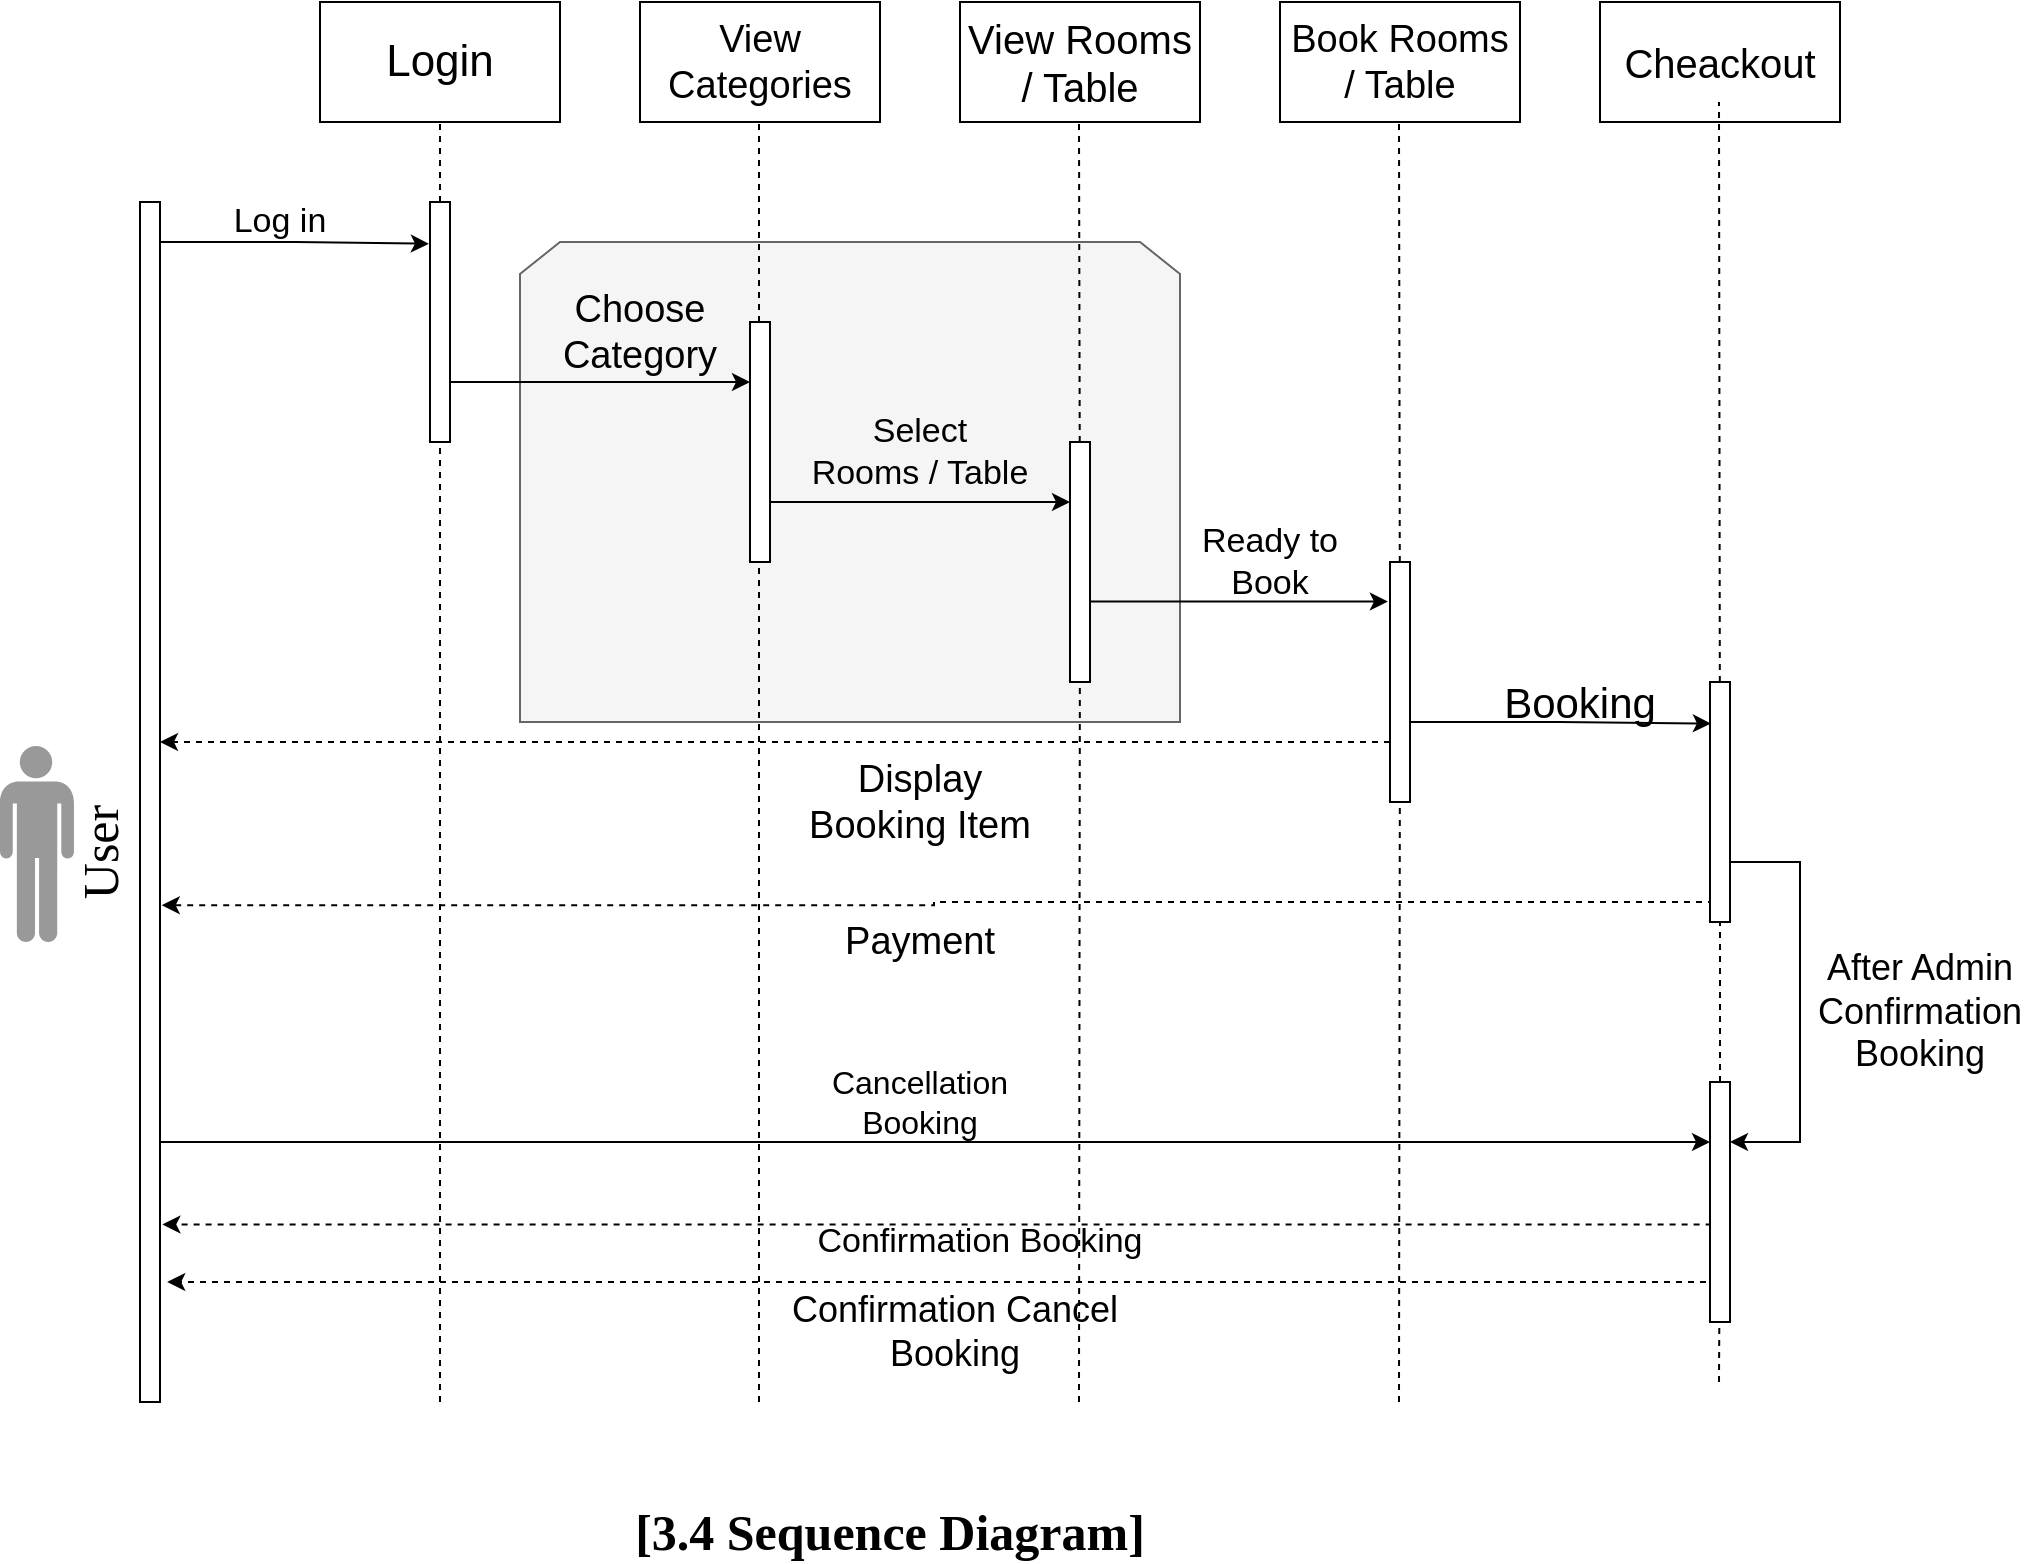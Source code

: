 <mxfile version="20.3.0" type="device"><diagram id="N7is90yInLTzJKxYAo6C" name="Page-1"><mxGraphModel dx="1038" dy="641" grid="1" gridSize="10" guides="1" tooltips="1" connect="1" arrows="1" fold="1" page="1" pageScale="1" pageWidth="850" pageHeight="1100" math="0" shadow="0"><root><mxCell id="0"/><mxCell id="1" parent="0"/><mxCell id="68vRvjHoxnwsbrqWAtcw-69" value="" style="shape=loopLimit;whiteSpace=wrap;html=1;fillColor=#f5f5f5;rounded=0;shadow=0;sketch=0;strokeColor=#666666;fontColor=#333333;" parent="1" vertex="1"><mxGeometry x="260" y="220" width="330" height="240" as="geometry"/></mxCell><mxCell id="68vRvjHoxnwsbrqWAtcw-58" style="edgeStyle=orthogonalEdgeStyle;rounded=0;orthogonalLoop=1;jettySize=auto;html=1;exitX=1;exitY=0;exitDx=0;exitDy=0;entryX=-0.058;entryY=0.174;entryDx=0;entryDy=0;entryPerimeter=0;" parent="1" source="68vRvjHoxnwsbrqWAtcw-1" target="68vRvjHoxnwsbrqWAtcw-15" edge="1"><mxGeometry relative="1" as="geometry"><Array as="points"><mxPoint x="80" y="220"/><mxPoint x="148" y="220"/></Array></mxGeometry></mxCell><mxCell id="OMs9hmOqxJFvBhm0xCfZ-1" style="edgeStyle=orthogonalEdgeStyle;rounded=0;orthogonalLoop=1;jettySize=auto;html=1;exitX=1;exitY=0.75;exitDx=0;exitDy=0;entryX=0;entryY=0.25;entryDx=0;entryDy=0;" parent="1" source="68vRvjHoxnwsbrqWAtcw-1" target="68vRvjHoxnwsbrqWAtcw-62" edge="1"><mxGeometry relative="1" as="geometry"><Array as="points"><mxPoint x="80" y="670"/></Array></mxGeometry></mxCell><mxCell id="68vRvjHoxnwsbrqWAtcw-1" value="" style="rounded=0;whiteSpace=wrap;html=1;" parent="1" vertex="1"><mxGeometry x="70" y="200" width="10" height="600" as="geometry"/></mxCell><mxCell id="68vRvjHoxnwsbrqWAtcw-2" value="Login" style="rounded=0;whiteSpace=wrap;html=1;fontSize=22;" parent="1" vertex="1"><mxGeometry x="160" y="100" width="120" height="60" as="geometry"/></mxCell><mxCell id="68vRvjHoxnwsbrqWAtcw-3" value="View Categories" style="rounded=0;whiteSpace=wrap;html=1;fontSize=19;" parent="1" vertex="1"><mxGeometry x="320" y="100" width="120" height="60" as="geometry"/></mxCell><mxCell id="68vRvjHoxnwsbrqWAtcw-4" value="View Rooms / Table" style="rounded=0;whiteSpace=wrap;html=1;fontSize=20;" parent="1" vertex="1"><mxGeometry x="480" y="100" width="120" height="60" as="geometry"/></mxCell><mxCell id="68vRvjHoxnwsbrqWAtcw-5" value="Book Rooms / Table" style="rounded=0;whiteSpace=wrap;html=1;fontSize=19;" parent="1" vertex="1"><mxGeometry x="640" y="100" width="120" height="60" as="geometry"/></mxCell><mxCell id="68vRvjHoxnwsbrqWAtcw-6" value="Cheackout" style="rounded=0;whiteSpace=wrap;html=1;fontSize=20;" parent="1" vertex="1"><mxGeometry x="800" y="100" width="120" height="60" as="geometry"/></mxCell><mxCell id="68vRvjHoxnwsbrqWAtcw-9" value="" style="endArrow=none;dashed=1;html=1;rounded=0;startArrow=none;" parent="1" source="68vRvjHoxnwsbrqWAtcw-15" edge="1"><mxGeometry width="50" height="50" relative="1" as="geometry"><mxPoint x="220" y="800" as="sourcePoint"/><mxPoint x="220" y="160" as="targetPoint"/></mxGeometry></mxCell><mxCell id="68vRvjHoxnwsbrqWAtcw-11" value="" style="endArrow=none;dashed=1;html=1;rounded=0;" parent="1" edge="1"><mxGeometry width="50" height="50" relative="1" as="geometry"><mxPoint x="379.5" y="800" as="sourcePoint"/><mxPoint x="379.5" y="160" as="targetPoint"/></mxGeometry></mxCell><mxCell id="68vRvjHoxnwsbrqWAtcw-12" value="" style="endArrow=none;dashed=1;html=1;rounded=0;startArrow=none;" parent="1" source="68vRvjHoxnwsbrqWAtcw-29" edge="1"><mxGeometry width="50" height="50" relative="1" as="geometry"><mxPoint x="539.5" y="800" as="sourcePoint"/><mxPoint x="539.5" y="160" as="targetPoint"/></mxGeometry></mxCell><mxCell id="68vRvjHoxnwsbrqWAtcw-13" value="" style="endArrow=none;dashed=1;html=1;rounded=0;startArrow=none;" parent="1" source="68vRvjHoxnwsbrqWAtcw-33" edge="1"><mxGeometry width="50" height="50" relative="1" as="geometry"><mxPoint x="699.5" y="800" as="sourcePoint"/><mxPoint x="699.5" y="160" as="targetPoint"/></mxGeometry></mxCell><mxCell id="68vRvjHoxnwsbrqWAtcw-14" value="" style="endArrow=none;dashed=1;html=1;rounded=0;startArrow=none;" parent="1" source="68vRvjHoxnwsbrqWAtcw-34" edge="1"><mxGeometry width="50" height="50" relative="1" as="geometry"><mxPoint x="859.5" y="790" as="sourcePoint"/><mxPoint x="859.5" y="150" as="targetPoint"/></mxGeometry></mxCell><mxCell id="68vRvjHoxnwsbrqWAtcw-60" style="edgeStyle=orthogonalEdgeStyle;rounded=0;orthogonalLoop=1;jettySize=auto;html=1;exitX=1;exitY=0.75;exitDx=0;exitDy=0;entryX=0;entryY=0.25;entryDx=0;entryDy=0;" parent="1" source="68vRvjHoxnwsbrqWAtcw-15" target="68vRvjHoxnwsbrqWAtcw-26" edge="1"><mxGeometry relative="1" as="geometry"/></mxCell><mxCell id="68vRvjHoxnwsbrqWAtcw-15" value="" style="rounded=0;whiteSpace=wrap;html=1;" parent="1" vertex="1"><mxGeometry x="215" y="200" width="10" height="120" as="geometry"/></mxCell><mxCell id="68vRvjHoxnwsbrqWAtcw-16" value="" style="endArrow=none;dashed=1;html=1;rounded=0;" parent="1" target="68vRvjHoxnwsbrqWAtcw-15" edge="1"><mxGeometry width="50" height="50" relative="1" as="geometry"><mxPoint x="220" y="800.0" as="sourcePoint"/><mxPoint x="220" y="160" as="targetPoint"/></mxGeometry></mxCell><mxCell id="68vRvjHoxnwsbrqWAtcw-19" value="Log in" style="text;html=1;strokeColor=none;fillColor=none;align=center;verticalAlign=middle;whiteSpace=wrap;rounded=0;fontSize=17;" parent="1" vertex="1"><mxGeometry x="110" y="200" width="60" height="20" as="geometry"/></mxCell><mxCell id="68vRvjHoxnwsbrqWAtcw-61" style="edgeStyle=orthogonalEdgeStyle;rounded=0;orthogonalLoop=1;jettySize=auto;html=1;exitX=1;exitY=0.75;exitDx=0;exitDy=0;entryX=0;entryY=0.25;entryDx=0;entryDy=0;" parent="1" source="68vRvjHoxnwsbrqWAtcw-26" target="68vRvjHoxnwsbrqWAtcw-29" edge="1"><mxGeometry relative="1" as="geometry"/></mxCell><mxCell id="68vRvjHoxnwsbrqWAtcw-26" value="" style="rounded=0;whiteSpace=wrap;html=1;" parent="1" vertex="1"><mxGeometry x="375" y="260" width="10" height="120" as="geometry"/></mxCell><mxCell id="68vRvjHoxnwsbrqWAtcw-28" value="Choose Category" style="text;html=1;strokeColor=none;fillColor=none;align=center;verticalAlign=middle;whiteSpace=wrap;rounded=0;fontSize=19;" parent="1" vertex="1"><mxGeometry x="290" y="250" width="60" height="30" as="geometry"/></mxCell><mxCell id="68vRvjHoxnwsbrqWAtcw-56" style="edgeStyle=orthogonalEdgeStyle;rounded=0;orthogonalLoop=1;jettySize=auto;html=1;exitX=1;exitY=0.75;exitDx=0;exitDy=0;entryX=-0.107;entryY=0.165;entryDx=0;entryDy=0;entryPerimeter=0;" parent="1" source="68vRvjHoxnwsbrqWAtcw-29" target="68vRvjHoxnwsbrqWAtcw-33" edge="1"><mxGeometry relative="1" as="geometry"><Array as="points"><mxPoint x="545" y="400"/></Array></mxGeometry></mxCell><mxCell id="68vRvjHoxnwsbrqWAtcw-29" value="" style="rounded=0;whiteSpace=wrap;html=1;" parent="1" vertex="1"><mxGeometry x="535" y="320" width="10" height="120" as="geometry"/></mxCell><mxCell id="68vRvjHoxnwsbrqWAtcw-30" value="" style="endArrow=none;dashed=1;html=1;rounded=0;" parent="1" target="68vRvjHoxnwsbrqWAtcw-29" edge="1"><mxGeometry width="50" height="50" relative="1" as="geometry"><mxPoint x="539.5" y="800" as="sourcePoint"/><mxPoint x="539.5" y="160" as="targetPoint"/></mxGeometry></mxCell><mxCell id="68vRvjHoxnwsbrqWAtcw-32" value="Select&lt;br style=&quot;font-size: 17px;&quot;&gt;Rooms / Table" style="text;html=1;strokeColor=none;fillColor=none;align=center;verticalAlign=middle;whiteSpace=wrap;rounded=0;fontSize=17;" parent="1" vertex="1"><mxGeometry x="390" y="310" width="140" height="30" as="geometry"/></mxCell><mxCell id="68vRvjHoxnwsbrqWAtcw-64" style="edgeStyle=orthogonalEdgeStyle;rounded=0;orthogonalLoop=1;jettySize=auto;html=1;exitX=1;exitY=0.75;exitDx=0;exitDy=0;entryX=1;entryY=0.25;entryDx=0;entryDy=0;" parent="1" source="68vRvjHoxnwsbrqWAtcw-34" target="68vRvjHoxnwsbrqWAtcw-62" edge="1"><mxGeometry relative="1" as="geometry"><Array as="points"><mxPoint x="900" y="530"/><mxPoint x="900" y="670"/></Array></mxGeometry></mxCell><mxCell id="68vRvjHoxnwsbrqWAtcw-66" style="edgeStyle=orthogonalEdgeStyle;rounded=0;orthogonalLoop=1;jettySize=auto;html=1;exitX=0;exitY=0.75;exitDx=0;exitDy=0;entryX=1.087;entryY=0.586;entryDx=0;entryDy=0;entryPerimeter=0;dashed=1;" parent="1" source="68vRvjHoxnwsbrqWAtcw-34" target="68vRvjHoxnwsbrqWAtcw-1" edge="1"><mxGeometry relative="1" as="geometry"><Array as="points"><mxPoint x="855" y="550"/><mxPoint x="467" y="550"/><mxPoint x="467" y="552"/></Array></mxGeometry></mxCell><mxCell id="68vRvjHoxnwsbrqWAtcw-34" value="" style="rounded=0;whiteSpace=wrap;html=1;" parent="1" vertex="1"><mxGeometry x="855" y="440" width="10" height="120" as="geometry"/></mxCell><mxCell id="68vRvjHoxnwsbrqWAtcw-35" value="" style="endArrow=none;dashed=1;html=1;rounded=0;startArrow=none;" parent="1" source="68vRvjHoxnwsbrqWAtcw-62" target="68vRvjHoxnwsbrqWAtcw-34" edge="1"><mxGeometry width="50" height="50" relative="1" as="geometry"><mxPoint x="859.5" y="790" as="sourcePoint"/><mxPoint x="859.5" y="150" as="targetPoint"/></mxGeometry></mxCell><mxCell id="68vRvjHoxnwsbrqWAtcw-38" value="Ready to Book" style="text;html=1;strokeColor=none;fillColor=none;align=center;verticalAlign=middle;whiteSpace=wrap;rounded=0;fontSize=17;" parent="1" vertex="1"><mxGeometry x="590" y="370" width="90" height="20" as="geometry"/></mxCell><mxCell id="68vRvjHoxnwsbrqWAtcw-39" value="Booking" style="text;html=1;strokeColor=none;fillColor=none;align=center;verticalAlign=middle;whiteSpace=wrap;rounded=0;fontSize=21;" parent="1" vertex="1"><mxGeometry x="760" y="440" width="60" height="20" as="geometry"/></mxCell><mxCell id="68vRvjHoxnwsbrqWAtcw-57" style="edgeStyle=orthogonalEdgeStyle;rounded=0;orthogonalLoop=1;jettySize=auto;html=1;exitX=1;exitY=0.75;exitDx=0;exitDy=0;entryX=0.042;entryY=0.173;entryDx=0;entryDy=0;entryPerimeter=0;" parent="1" source="68vRvjHoxnwsbrqWAtcw-33" target="68vRvjHoxnwsbrqWAtcw-34" edge="1"><mxGeometry relative="1" as="geometry"><Array as="points"><mxPoint x="705" y="460"/><mxPoint x="780" y="460"/></Array></mxGeometry></mxCell><mxCell id="68vRvjHoxnwsbrqWAtcw-68" style="edgeStyle=orthogonalEdgeStyle;rounded=0;orthogonalLoop=1;jettySize=auto;html=1;exitX=0;exitY=0.75;exitDx=0;exitDy=0;entryX=1;entryY=0.45;entryDx=0;entryDy=0;entryPerimeter=0;dashed=1;" parent="1" source="68vRvjHoxnwsbrqWAtcw-33" target="68vRvjHoxnwsbrqWAtcw-1" edge="1"><mxGeometry relative="1" as="geometry"/></mxCell><mxCell id="68vRvjHoxnwsbrqWAtcw-33" value="" style="rounded=0;whiteSpace=wrap;html=1;" parent="1" vertex="1"><mxGeometry x="695" y="380" width="10" height="120" as="geometry"/></mxCell><mxCell id="68vRvjHoxnwsbrqWAtcw-47" value="" style="endArrow=none;dashed=1;html=1;rounded=0;" parent="1" target="68vRvjHoxnwsbrqWAtcw-33" edge="1"><mxGeometry width="50" height="50" relative="1" as="geometry"><mxPoint x="699.5" y="800" as="sourcePoint"/><mxPoint x="699.5" y="160" as="targetPoint"/></mxGeometry></mxCell><mxCell id="OMs9hmOqxJFvBhm0xCfZ-3" style="edgeStyle=orthogonalEdgeStyle;rounded=0;orthogonalLoop=1;jettySize=auto;html=1;exitX=0;exitY=0.75;exitDx=0;exitDy=0;entryX=1.12;entryY=0.852;entryDx=0;entryDy=0;entryPerimeter=0;dashed=1;" parent="1" source="68vRvjHoxnwsbrqWAtcw-62" target="68vRvjHoxnwsbrqWAtcw-1" edge="1"><mxGeometry relative="1" as="geometry"><Array as="points"><mxPoint x="855" y="711"/></Array></mxGeometry></mxCell><mxCell id="OMs9hmOqxJFvBhm0xCfZ-4" style="edgeStyle=orthogonalEdgeStyle;rounded=0;orthogonalLoop=1;jettySize=auto;html=1;exitX=0;exitY=0.75;exitDx=0;exitDy=0;entryX=1.36;entryY=0.9;entryDx=0;entryDy=0;entryPerimeter=0;dashed=1;" parent="1" source="68vRvjHoxnwsbrqWAtcw-62" target="68vRvjHoxnwsbrqWAtcw-1" edge="1"><mxGeometry relative="1" as="geometry"><Array as="points"><mxPoint x="855" y="740"/></Array></mxGeometry></mxCell><mxCell id="68vRvjHoxnwsbrqWAtcw-62" value="" style="rounded=0;whiteSpace=wrap;html=1;" parent="1" vertex="1"><mxGeometry x="855" y="640" width="10" height="120" as="geometry"/></mxCell><mxCell id="68vRvjHoxnwsbrqWAtcw-63" value="" style="endArrow=none;dashed=1;html=1;rounded=0;" parent="1" target="68vRvjHoxnwsbrqWAtcw-62" edge="1"><mxGeometry width="50" height="50" relative="1" as="geometry"><mxPoint x="859.5" y="790.0" as="sourcePoint"/><mxPoint x="859.897" y="560.0" as="targetPoint"/></mxGeometry></mxCell><mxCell id="68vRvjHoxnwsbrqWAtcw-65" value="After Admin Confirmation Booking" style="text;html=1;strokeColor=none;fillColor=none;align=center;verticalAlign=middle;whiteSpace=wrap;rounded=0;fontSize=18;" parent="1" vertex="1"><mxGeometry x="900" y="590" width="120" height="30" as="geometry"/></mxCell><mxCell id="68vRvjHoxnwsbrqWAtcw-71" value="Display Booking Item" style="text;html=1;strokeColor=none;fillColor=none;align=center;verticalAlign=middle;whiteSpace=wrap;rounded=0;shadow=0;sketch=0;fontSize=19;" parent="1" vertex="1"><mxGeometry x="395" y="490" width="130" height="20" as="geometry"/></mxCell><mxCell id="68vRvjHoxnwsbrqWAtcw-72" value="Payment" style="text;html=1;strokeColor=none;fillColor=none;align=center;verticalAlign=middle;whiteSpace=wrap;rounded=0;shadow=0;sketch=0;fontSize=19;" parent="1" vertex="1"><mxGeometry x="430" y="560" width="60" height="20" as="geometry"/></mxCell><mxCell id="68vRvjHoxnwsbrqWAtcw-73" value="Confirmation Booking" style="text;html=1;strokeColor=none;fillColor=none;align=center;verticalAlign=middle;whiteSpace=wrap;rounded=0;shadow=0;sketch=0;fontSize=17;" parent="1" vertex="1"><mxGeometry x="400" y="710" width="180" height="20" as="geometry"/></mxCell><mxCell id="68vRvjHoxnwsbrqWAtcw-74" value="User" style="text;html=1;strokeColor=none;fillColor=none;align=center;verticalAlign=middle;whiteSpace=wrap;rounded=0;shadow=0;sketch=0;fontSize=25;fontFamily=Lucida Console;rotation=-90;" parent="1" vertex="1"><mxGeometry x="20" y="510" width="60" height="30" as="geometry"/></mxCell><mxCell id="68vRvjHoxnwsbrqWAtcw-75" value="" style="shape=mxgraph.signs.people.man_1;html=1;pointerEvents=1;fillColor=#000000;strokeColor=none;verticalLabelPosition=bottom;verticalAlign=top;align=center;sketch=0;rounded=0;shadow=0;fontFamily=Lucida Console;fontSize=17;opacity=40;" parent="1" vertex="1"><mxGeometry y="472" width="37" height="98" as="geometry"/></mxCell><mxCell id="68vRvjHoxnwsbrqWAtcw-76" value="[3.4 Sequence Diagram]" style="text;html=1;strokeColor=none;fillColor=none;align=center;verticalAlign=middle;whiteSpace=wrap;rounded=0;shadow=0;sketch=0;fontFamily=Lucida Console;fontSize=25;opacity=40;fontStyle=1" parent="1" vertex="1"><mxGeometry x="225" y="850" width="440" height="30" as="geometry"/></mxCell><mxCell id="OMs9hmOqxJFvBhm0xCfZ-2" value="Cancellation Booking" style="text;html=1;strokeColor=none;fillColor=none;align=center;verticalAlign=middle;whiteSpace=wrap;rounded=0;fontSize=16;" parent="1" vertex="1"><mxGeometry x="400" y="640" width="120" height="20" as="geometry"/></mxCell><mxCell id="OMs9hmOqxJFvBhm0xCfZ-5" style="edgeStyle=orthogonalEdgeStyle;rounded=0;orthogonalLoop=1;jettySize=auto;html=1;exitX=0.5;exitY=1;exitDx=0;exitDy=0;dashed=1;" parent="1" source="68vRvjHoxnwsbrqWAtcw-73" target="68vRvjHoxnwsbrqWAtcw-73" edge="1"><mxGeometry relative="1" as="geometry"/></mxCell><mxCell id="OMs9hmOqxJFvBhm0xCfZ-6" value="Confirmation Cancel Booking" style="text;html=1;strokeColor=none;fillColor=none;align=center;verticalAlign=middle;whiteSpace=wrap;rounded=0;fontSize=18;" parent="1" vertex="1"><mxGeometry x="390" y="750" width="175" height="30" as="geometry"/></mxCell></root></mxGraphModel></diagram></mxfile>
